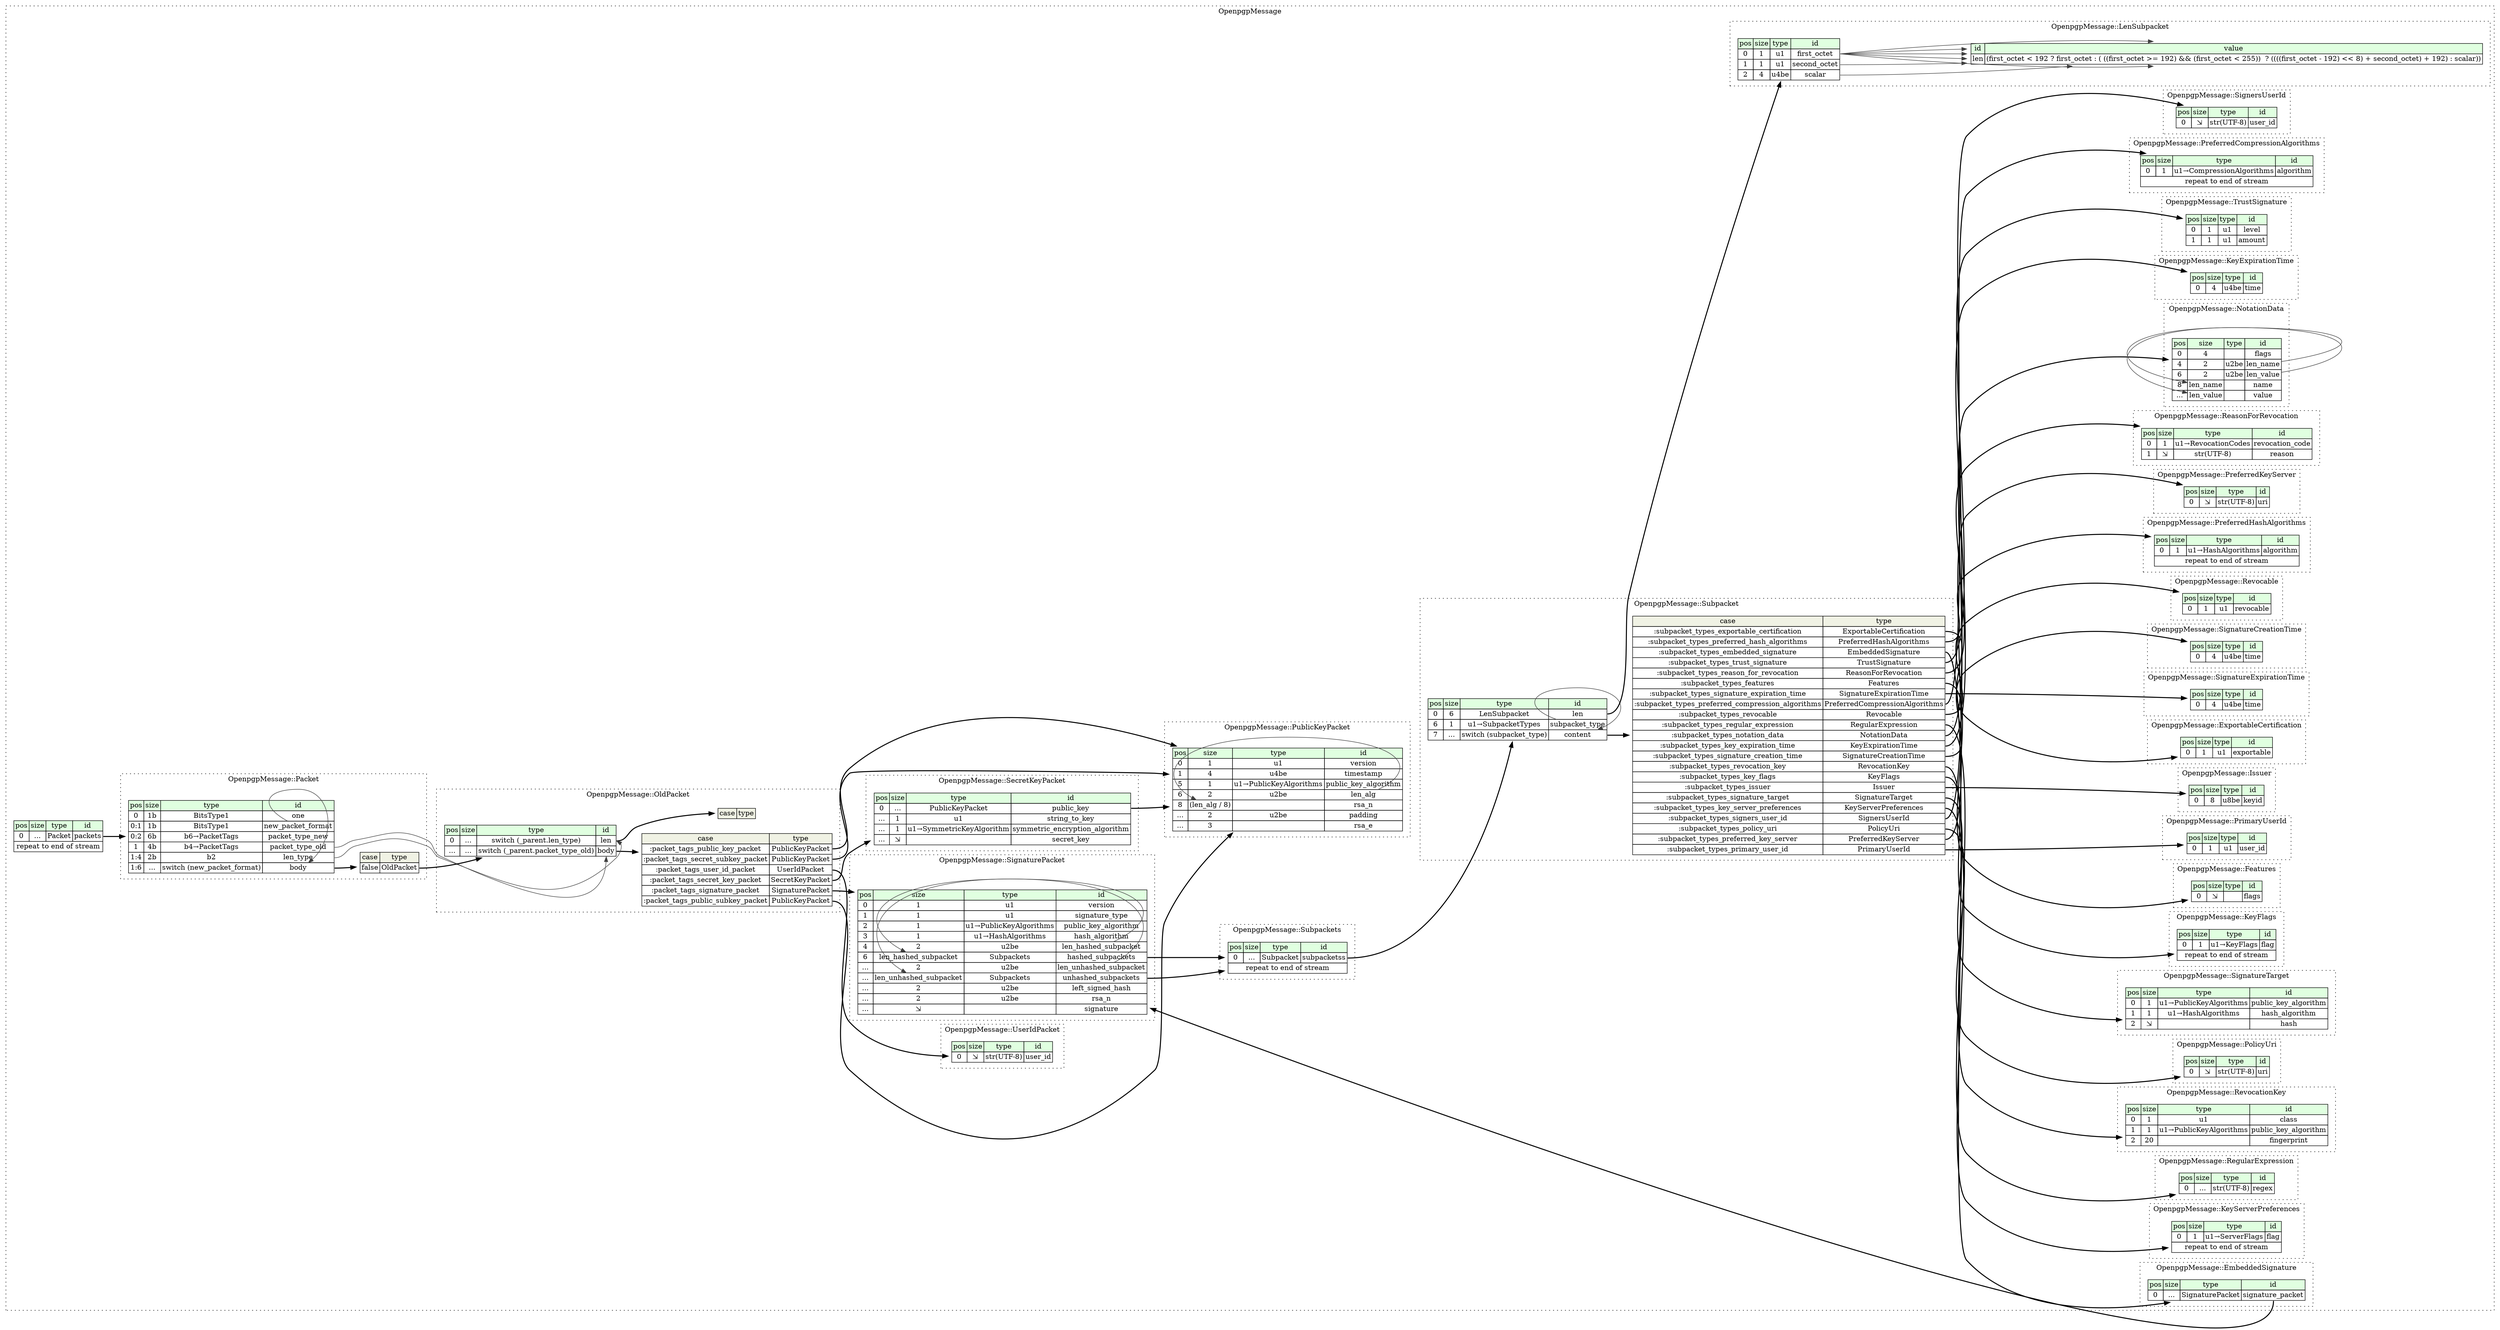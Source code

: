 digraph {
	rankdir=LR;
	node [shape=plaintext];
	subgraph cluster__openpgp_message {
		label="OpenpgpMessage";
		graph[style=dotted];

		openpgp_message__seq [label=<<TABLE BORDER="0" CELLBORDER="1" CELLSPACING="0">
			<TR><TD BGCOLOR="#E0FFE0">pos</TD><TD BGCOLOR="#E0FFE0">size</TD><TD BGCOLOR="#E0FFE0">type</TD><TD BGCOLOR="#E0FFE0">id</TD></TR>
			<TR><TD PORT="packets_pos">0</TD><TD PORT="packets_size">...</TD><TD>Packet</TD><TD PORT="packets_type">packets</TD></TR>
			<TR><TD COLSPAN="4" PORT="packets__repeat">repeat to end of stream</TD></TR>
		</TABLE>>];
		subgraph cluster__preferred_hash_algorithms {
			label="OpenpgpMessage::PreferredHashAlgorithms";
			graph[style=dotted];

			preferred_hash_algorithms__seq [label=<<TABLE BORDER="0" CELLBORDER="1" CELLSPACING="0">
				<TR><TD BGCOLOR="#E0FFE0">pos</TD><TD BGCOLOR="#E0FFE0">size</TD><TD BGCOLOR="#E0FFE0">type</TD><TD BGCOLOR="#E0FFE0">id</TD></TR>
				<TR><TD PORT="algorithm_pos">0</TD><TD PORT="algorithm_size">1</TD><TD>u1→HashAlgorithms</TD><TD PORT="algorithm_type">algorithm</TD></TR>
				<TR><TD COLSPAN="4" PORT="algorithm__repeat">repeat to end of stream</TD></TR>
			</TABLE>>];
		}
		subgraph cluster__preferred_compression_algorithms {
			label="OpenpgpMessage::PreferredCompressionAlgorithms";
			graph[style=dotted];

			preferred_compression_algorithms__seq [label=<<TABLE BORDER="0" CELLBORDER="1" CELLSPACING="0">
				<TR><TD BGCOLOR="#E0FFE0">pos</TD><TD BGCOLOR="#E0FFE0">size</TD><TD BGCOLOR="#E0FFE0">type</TD><TD BGCOLOR="#E0FFE0">id</TD></TR>
				<TR><TD PORT="algorithm_pos">0</TD><TD PORT="algorithm_size">1</TD><TD>u1→CompressionAlgorithms</TD><TD PORT="algorithm_type">algorithm</TD></TR>
				<TR><TD COLSPAN="4" PORT="algorithm__repeat">repeat to end of stream</TD></TR>
			</TABLE>>];
		}
		subgraph cluster__signers_user_id {
			label="OpenpgpMessage::SignersUserId";
			graph[style=dotted];

			signers_user_id__seq [label=<<TABLE BORDER="0" CELLBORDER="1" CELLSPACING="0">
				<TR><TD BGCOLOR="#E0FFE0">pos</TD><TD BGCOLOR="#E0FFE0">size</TD><TD BGCOLOR="#E0FFE0">type</TD><TD BGCOLOR="#E0FFE0">id</TD></TR>
				<TR><TD PORT="user_id_pos">0</TD><TD PORT="user_id_size">⇲</TD><TD>str(UTF-8)</TD><TD PORT="user_id_type">user_id</TD></TR>
			</TABLE>>];
		}
		subgraph cluster__secret_key_packet {
			label="OpenpgpMessage::SecretKeyPacket";
			graph[style=dotted];

			secret_key_packet__seq [label=<<TABLE BORDER="0" CELLBORDER="1" CELLSPACING="0">
				<TR><TD BGCOLOR="#E0FFE0">pos</TD><TD BGCOLOR="#E0FFE0">size</TD><TD BGCOLOR="#E0FFE0">type</TD><TD BGCOLOR="#E0FFE0">id</TD></TR>
				<TR><TD PORT="public_key_pos">0</TD><TD PORT="public_key_size">...</TD><TD>PublicKeyPacket</TD><TD PORT="public_key_type">public_key</TD></TR>
				<TR><TD PORT="string_to_key_pos">...</TD><TD PORT="string_to_key_size">1</TD><TD>u1</TD><TD PORT="string_to_key_type">string_to_key</TD></TR>
				<TR><TD PORT="symmetric_encryption_algorithm_pos">...</TD><TD PORT="symmetric_encryption_algorithm_size">1</TD><TD>u1→SymmetricKeyAlgorithm</TD><TD PORT="symmetric_encryption_algorithm_type">symmetric_encryption_algorithm</TD></TR>
				<TR><TD PORT="secret_key_pos">...</TD><TD PORT="secret_key_size">⇲</TD><TD></TD><TD PORT="secret_key_type">secret_key</TD></TR>
			</TABLE>>];
		}
		subgraph cluster__key_server_preferences {
			label="OpenpgpMessage::KeyServerPreferences";
			graph[style=dotted];

			key_server_preferences__seq [label=<<TABLE BORDER="0" CELLBORDER="1" CELLSPACING="0">
				<TR><TD BGCOLOR="#E0FFE0">pos</TD><TD BGCOLOR="#E0FFE0">size</TD><TD BGCOLOR="#E0FFE0">type</TD><TD BGCOLOR="#E0FFE0">id</TD></TR>
				<TR><TD PORT="flag_pos">0</TD><TD PORT="flag_size">1</TD><TD>u1→ServerFlags</TD><TD PORT="flag_type">flag</TD></TR>
				<TR><TD COLSPAN="4" PORT="flag__repeat">repeat to end of stream</TD></TR>
			</TABLE>>];
		}
		subgraph cluster__regular_expression {
			label="OpenpgpMessage::RegularExpression";
			graph[style=dotted];

			regular_expression__seq [label=<<TABLE BORDER="0" CELLBORDER="1" CELLSPACING="0">
				<TR><TD BGCOLOR="#E0FFE0">pos</TD><TD BGCOLOR="#E0FFE0">size</TD><TD BGCOLOR="#E0FFE0">type</TD><TD BGCOLOR="#E0FFE0">id</TD></TR>
				<TR><TD PORT="regex_pos">0</TD><TD PORT="regex_size">...</TD><TD>str(UTF-8)</TD><TD PORT="regex_type">regex</TD></TR>
			</TABLE>>];
		}
		subgraph cluster__subpackets {
			label="OpenpgpMessage::Subpackets";
			graph[style=dotted];

			subpackets__seq [label=<<TABLE BORDER="0" CELLBORDER="1" CELLSPACING="0">
				<TR><TD BGCOLOR="#E0FFE0">pos</TD><TD BGCOLOR="#E0FFE0">size</TD><TD BGCOLOR="#E0FFE0">type</TD><TD BGCOLOR="#E0FFE0">id</TD></TR>
				<TR><TD PORT="subpacketss_pos">0</TD><TD PORT="subpacketss_size">...</TD><TD>Subpacket</TD><TD PORT="subpacketss_type">subpacketss</TD></TR>
				<TR><TD COLSPAN="4" PORT="subpacketss__repeat">repeat to end of stream</TD></TR>
			</TABLE>>];
		}
		subgraph cluster__revocation_key {
			label="OpenpgpMessage::RevocationKey";
			graph[style=dotted];

			revocation_key__seq [label=<<TABLE BORDER="0" CELLBORDER="1" CELLSPACING="0">
				<TR><TD BGCOLOR="#E0FFE0">pos</TD><TD BGCOLOR="#E0FFE0">size</TD><TD BGCOLOR="#E0FFE0">type</TD><TD BGCOLOR="#E0FFE0">id</TD></TR>
				<TR><TD PORT="class_pos">0</TD><TD PORT="class_size">1</TD><TD>u1</TD><TD PORT="class_type">class</TD></TR>
				<TR><TD PORT="public_key_algorithm_pos">1</TD><TD PORT="public_key_algorithm_size">1</TD><TD>u1→PublicKeyAlgorithms</TD><TD PORT="public_key_algorithm_type">public_key_algorithm</TD></TR>
				<TR><TD PORT="fingerprint_pos">2</TD><TD PORT="fingerprint_size">20</TD><TD></TD><TD PORT="fingerprint_type">fingerprint</TD></TR>
			</TABLE>>];
		}
		subgraph cluster__user_id_packet {
			label="OpenpgpMessage::UserIdPacket";
			graph[style=dotted];

			user_id_packet__seq [label=<<TABLE BORDER="0" CELLBORDER="1" CELLSPACING="0">
				<TR><TD BGCOLOR="#E0FFE0">pos</TD><TD BGCOLOR="#E0FFE0">size</TD><TD BGCOLOR="#E0FFE0">type</TD><TD BGCOLOR="#E0FFE0">id</TD></TR>
				<TR><TD PORT="user_id_pos">0</TD><TD PORT="user_id_size">⇲</TD><TD>str(UTF-8)</TD><TD PORT="user_id_type">user_id</TD></TR>
			</TABLE>>];
		}
		subgraph cluster__policy_uri {
			label="OpenpgpMessage::PolicyUri";
			graph[style=dotted];

			policy_uri__seq [label=<<TABLE BORDER="0" CELLBORDER="1" CELLSPACING="0">
				<TR><TD BGCOLOR="#E0FFE0">pos</TD><TD BGCOLOR="#E0FFE0">size</TD><TD BGCOLOR="#E0FFE0">type</TD><TD BGCOLOR="#E0FFE0">id</TD></TR>
				<TR><TD PORT="uri_pos">0</TD><TD PORT="uri_size">⇲</TD><TD>str(UTF-8)</TD><TD PORT="uri_type">uri</TD></TR>
			</TABLE>>];
		}
		subgraph cluster__signature_target {
			label="OpenpgpMessage::SignatureTarget";
			graph[style=dotted];

			signature_target__seq [label=<<TABLE BORDER="0" CELLBORDER="1" CELLSPACING="0">
				<TR><TD BGCOLOR="#E0FFE0">pos</TD><TD BGCOLOR="#E0FFE0">size</TD><TD BGCOLOR="#E0FFE0">type</TD><TD BGCOLOR="#E0FFE0">id</TD></TR>
				<TR><TD PORT="public_key_algorithm_pos">0</TD><TD PORT="public_key_algorithm_size">1</TD><TD>u1→PublicKeyAlgorithms</TD><TD PORT="public_key_algorithm_type">public_key_algorithm</TD></TR>
				<TR><TD PORT="hash_algorithm_pos">1</TD><TD PORT="hash_algorithm_size">1</TD><TD>u1→HashAlgorithms</TD><TD PORT="hash_algorithm_type">hash_algorithm</TD></TR>
				<TR><TD PORT="hash_pos">2</TD><TD PORT="hash_size">⇲</TD><TD></TD><TD PORT="hash_type">hash</TD></TR>
			</TABLE>>];
		}
		subgraph cluster__key_flags {
			label="OpenpgpMessage::KeyFlags";
			graph[style=dotted];

			key_flags__seq [label=<<TABLE BORDER="0" CELLBORDER="1" CELLSPACING="0">
				<TR><TD BGCOLOR="#E0FFE0">pos</TD><TD BGCOLOR="#E0FFE0">size</TD><TD BGCOLOR="#E0FFE0">type</TD><TD BGCOLOR="#E0FFE0">id</TD></TR>
				<TR><TD PORT="flag_pos">0</TD><TD PORT="flag_size">1</TD><TD>u1→KeyFlags</TD><TD PORT="flag_type">flag</TD></TR>
				<TR><TD COLSPAN="4" PORT="flag__repeat">repeat to end of stream</TD></TR>
			</TABLE>>];
		}
		subgraph cluster__features {
			label="OpenpgpMessage::Features";
			graph[style=dotted];

			features__seq [label=<<TABLE BORDER="0" CELLBORDER="1" CELLSPACING="0">
				<TR><TD BGCOLOR="#E0FFE0">pos</TD><TD BGCOLOR="#E0FFE0">size</TD><TD BGCOLOR="#E0FFE0">type</TD><TD BGCOLOR="#E0FFE0">id</TD></TR>
				<TR><TD PORT="flags_pos">0</TD><TD PORT="flags_size">⇲</TD><TD></TD><TD PORT="flags_type">flags</TD></TR>
			</TABLE>>];
		}
		subgraph cluster__primary_user_id {
			label="OpenpgpMessage::PrimaryUserId";
			graph[style=dotted];

			primary_user_id__seq [label=<<TABLE BORDER="0" CELLBORDER="1" CELLSPACING="0">
				<TR><TD BGCOLOR="#E0FFE0">pos</TD><TD BGCOLOR="#E0FFE0">size</TD><TD BGCOLOR="#E0FFE0">type</TD><TD BGCOLOR="#E0FFE0">id</TD></TR>
				<TR><TD PORT="user_id_pos">0</TD><TD PORT="user_id_size">1</TD><TD>u1</TD><TD PORT="user_id_type">user_id</TD></TR>
			</TABLE>>];
		}
		subgraph cluster__subpacket {
			label="OpenpgpMessage::Subpacket";
			graph[style=dotted];

			subpacket__seq [label=<<TABLE BORDER="0" CELLBORDER="1" CELLSPACING="0">
				<TR><TD BGCOLOR="#E0FFE0">pos</TD><TD BGCOLOR="#E0FFE0">size</TD><TD BGCOLOR="#E0FFE0">type</TD><TD BGCOLOR="#E0FFE0">id</TD></TR>
				<TR><TD PORT="len_pos">0</TD><TD PORT="len_size">6</TD><TD>LenSubpacket</TD><TD PORT="len_type">len</TD></TR>
				<TR><TD PORT="subpacket_type_pos">6</TD><TD PORT="subpacket_type_size">1</TD><TD>u1→SubpacketTypes</TD><TD PORT="subpacket_type_type">subpacket_type</TD></TR>
				<TR><TD PORT="content_pos">7</TD><TD PORT="content_size">...</TD><TD>switch (subpacket_type)</TD><TD PORT="content_type">content</TD></TR>
			</TABLE>>];
subpacket__seq_content_switch [label=<<TABLE BORDER="0" CELLBORDER="1" CELLSPACING="0">
	<TR><TD BGCOLOR="#F0F2E4">case</TD><TD BGCOLOR="#F0F2E4">type</TD></TR>
	<TR><TD>:subpacket_types_exportable_certification</TD><TD PORT="case0">ExportableCertification</TD></TR>
	<TR><TD>:subpacket_types_preferred_hash_algorithms</TD><TD PORT="case1">PreferredHashAlgorithms</TD></TR>
	<TR><TD>:subpacket_types_embedded_signature</TD><TD PORT="case2">EmbeddedSignature</TD></TR>
	<TR><TD>:subpacket_types_trust_signature</TD><TD PORT="case3">TrustSignature</TD></TR>
	<TR><TD>:subpacket_types_reason_for_revocation</TD><TD PORT="case4">ReasonForRevocation</TD></TR>
	<TR><TD>:subpacket_types_features</TD><TD PORT="case5">Features</TD></TR>
	<TR><TD>:subpacket_types_signature_expiration_time</TD><TD PORT="case6">SignatureExpirationTime</TD></TR>
	<TR><TD>:subpacket_types_preferred_compression_algorithms</TD><TD PORT="case7">PreferredCompressionAlgorithms</TD></TR>
	<TR><TD>:subpacket_types_revocable</TD><TD PORT="case8">Revocable</TD></TR>
	<TR><TD>:subpacket_types_regular_expression</TD><TD PORT="case9">RegularExpression</TD></TR>
	<TR><TD>:subpacket_types_notation_data</TD><TD PORT="case10">NotationData</TD></TR>
	<TR><TD>:subpacket_types_key_expiration_time</TD><TD PORT="case11">KeyExpirationTime</TD></TR>
	<TR><TD>:subpacket_types_signature_creation_time</TD><TD PORT="case12">SignatureCreationTime</TD></TR>
	<TR><TD>:subpacket_types_revocation_key</TD><TD PORT="case13">RevocationKey</TD></TR>
	<TR><TD>:subpacket_types_key_flags</TD><TD PORT="case14">KeyFlags</TD></TR>
	<TR><TD>:subpacket_types_issuer</TD><TD PORT="case15">Issuer</TD></TR>
	<TR><TD>:subpacket_types_signature_target</TD><TD PORT="case16">SignatureTarget</TD></TR>
	<TR><TD>:subpacket_types_key_server_preferences</TD><TD PORT="case17">KeyServerPreferences</TD></TR>
	<TR><TD>:subpacket_types_signers_user_id</TD><TD PORT="case18">SignersUserId</TD></TR>
	<TR><TD>:subpacket_types_policy_uri</TD><TD PORT="case19">PolicyUri</TD></TR>
	<TR><TD>:subpacket_types_preferred_key_server</TD><TD PORT="case20">PreferredKeyServer</TD></TR>
	<TR><TD>:subpacket_types_primary_user_id</TD><TD PORT="case21">PrimaryUserId</TD></TR>
</TABLE>>];
		}
		subgraph cluster__old_packet {
			label="OpenpgpMessage::OldPacket";
			graph[style=dotted];

			old_packet__seq [label=<<TABLE BORDER="0" CELLBORDER="1" CELLSPACING="0">
				<TR><TD BGCOLOR="#E0FFE0">pos</TD><TD BGCOLOR="#E0FFE0">size</TD><TD BGCOLOR="#E0FFE0">type</TD><TD BGCOLOR="#E0FFE0">id</TD></TR>
				<TR><TD PORT="len_pos">0</TD><TD PORT="len_size">...</TD><TD>switch (_parent.len_type)</TD><TD PORT="len_type">len</TD></TR>
				<TR><TD PORT="body_pos">...</TD><TD PORT="body_size">...</TD><TD>switch (_parent.packet_type_old)</TD><TD PORT="body_type">body</TD></TR>
			</TABLE>>];
old_packet__seq_len_switch [label=<<TABLE BORDER="0" CELLBORDER="1" CELLSPACING="0">
	<TR><TD BGCOLOR="#F0F2E4">case</TD><TD BGCOLOR="#F0F2E4">type</TD></TR>
</TABLE>>];
old_packet__seq_body_switch [label=<<TABLE BORDER="0" CELLBORDER="1" CELLSPACING="0">
	<TR><TD BGCOLOR="#F0F2E4">case</TD><TD BGCOLOR="#F0F2E4">type</TD></TR>
	<TR><TD>:packet_tags_public_key_packet</TD><TD PORT="case0">PublicKeyPacket</TD></TR>
	<TR><TD>:packet_tags_secret_subkey_packet</TD><TD PORT="case1">PublicKeyPacket</TD></TR>
	<TR><TD>:packet_tags_user_id_packet</TD><TD PORT="case2">UserIdPacket</TD></TR>
	<TR><TD>:packet_tags_secret_key_packet</TD><TD PORT="case3">SecretKeyPacket</TD></TR>
	<TR><TD>:packet_tags_signature_packet</TD><TD PORT="case4">SignaturePacket</TD></TR>
	<TR><TD>:packet_tags_public_subkey_packet</TD><TD PORT="case5">PublicKeyPacket</TD></TR>
</TABLE>>];
		}
		subgraph cluster__issuer {
			label="OpenpgpMessage::Issuer";
			graph[style=dotted];

			issuer__seq [label=<<TABLE BORDER="0" CELLBORDER="1" CELLSPACING="0">
				<TR><TD BGCOLOR="#E0FFE0">pos</TD><TD BGCOLOR="#E0FFE0">size</TD><TD BGCOLOR="#E0FFE0">type</TD><TD BGCOLOR="#E0FFE0">id</TD></TR>
				<TR><TD PORT="keyid_pos">0</TD><TD PORT="keyid_size">8</TD><TD>u8be</TD><TD PORT="keyid_type">keyid</TD></TR>
			</TABLE>>];
		}
		subgraph cluster__exportable_certification {
			label="OpenpgpMessage::ExportableCertification";
			graph[style=dotted];

			exportable_certification__seq [label=<<TABLE BORDER="0" CELLBORDER="1" CELLSPACING="0">
				<TR><TD BGCOLOR="#E0FFE0">pos</TD><TD BGCOLOR="#E0FFE0">size</TD><TD BGCOLOR="#E0FFE0">type</TD><TD BGCOLOR="#E0FFE0">id</TD></TR>
				<TR><TD PORT="exportable_pos">0</TD><TD PORT="exportable_size">1</TD><TD>u1</TD><TD PORT="exportable_type">exportable</TD></TR>
			</TABLE>>];
		}
		subgraph cluster__signature_expiration_time {
			label="OpenpgpMessage::SignatureExpirationTime";
			graph[style=dotted];

			signature_expiration_time__seq [label=<<TABLE BORDER="0" CELLBORDER="1" CELLSPACING="0">
				<TR><TD BGCOLOR="#E0FFE0">pos</TD><TD BGCOLOR="#E0FFE0">size</TD><TD BGCOLOR="#E0FFE0">type</TD><TD BGCOLOR="#E0FFE0">id</TD></TR>
				<TR><TD PORT="time_pos">0</TD><TD PORT="time_size">4</TD><TD>u4be</TD><TD PORT="time_type">time</TD></TR>
			</TABLE>>];
		}
		subgraph cluster__signature_creation_time {
			label="OpenpgpMessage::SignatureCreationTime";
			graph[style=dotted];

			signature_creation_time__seq [label=<<TABLE BORDER="0" CELLBORDER="1" CELLSPACING="0">
				<TR><TD BGCOLOR="#E0FFE0">pos</TD><TD BGCOLOR="#E0FFE0">size</TD><TD BGCOLOR="#E0FFE0">type</TD><TD BGCOLOR="#E0FFE0">id</TD></TR>
				<TR><TD PORT="time_pos">0</TD><TD PORT="time_size">4</TD><TD>u4be</TD><TD PORT="time_type">time</TD></TR>
			</TABLE>>];
		}
		subgraph cluster__signature_packet {
			label="OpenpgpMessage::SignaturePacket";
			graph[style=dotted];

			signature_packet__seq [label=<<TABLE BORDER="0" CELLBORDER="1" CELLSPACING="0">
				<TR><TD BGCOLOR="#E0FFE0">pos</TD><TD BGCOLOR="#E0FFE0">size</TD><TD BGCOLOR="#E0FFE0">type</TD><TD BGCOLOR="#E0FFE0">id</TD></TR>
				<TR><TD PORT="version_pos">0</TD><TD PORT="version_size">1</TD><TD>u1</TD><TD PORT="version_type">version</TD></TR>
				<TR><TD PORT="signature_type_pos">1</TD><TD PORT="signature_type_size">1</TD><TD>u1</TD><TD PORT="signature_type_type">signature_type</TD></TR>
				<TR><TD PORT="public_key_algorithm_pos">2</TD><TD PORT="public_key_algorithm_size">1</TD><TD>u1→PublicKeyAlgorithms</TD><TD PORT="public_key_algorithm_type">public_key_algorithm</TD></TR>
				<TR><TD PORT="hash_algorithm_pos">3</TD><TD PORT="hash_algorithm_size">1</TD><TD>u1→HashAlgorithms</TD><TD PORT="hash_algorithm_type">hash_algorithm</TD></TR>
				<TR><TD PORT="len_hashed_subpacket_pos">4</TD><TD PORT="len_hashed_subpacket_size">2</TD><TD>u2be</TD><TD PORT="len_hashed_subpacket_type">len_hashed_subpacket</TD></TR>
				<TR><TD PORT="hashed_subpackets_pos">6</TD><TD PORT="hashed_subpackets_size">len_hashed_subpacket</TD><TD>Subpackets</TD><TD PORT="hashed_subpackets_type">hashed_subpackets</TD></TR>
				<TR><TD PORT="len_unhashed_subpacket_pos">...</TD><TD PORT="len_unhashed_subpacket_size">2</TD><TD>u2be</TD><TD PORT="len_unhashed_subpacket_type">len_unhashed_subpacket</TD></TR>
				<TR><TD PORT="unhashed_subpackets_pos">...</TD><TD PORT="unhashed_subpackets_size">len_unhashed_subpacket</TD><TD>Subpackets</TD><TD PORT="unhashed_subpackets_type">unhashed_subpackets</TD></TR>
				<TR><TD PORT="left_signed_hash_pos">...</TD><TD PORT="left_signed_hash_size">2</TD><TD>u2be</TD><TD PORT="left_signed_hash_type">left_signed_hash</TD></TR>
				<TR><TD PORT="rsa_n_pos">...</TD><TD PORT="rsa_n_size">2</TD><TD>u2be</TD><TD PORT="rsa_n_type">rsa_n</TD></TR>
				<TR><TD PORT="signature_pos">...</TD><TD PORT="signature_size">⇲</TD><TD></TD><TD PORT="signature_type">signature</TD></TR>
			</TABLE>>];
		}
		subgraph cluster__revocable {
			label="OpenpgpMessage::Revocable";
			graph[style=dotted];

			revocable__seq [label=<<TABLE BORDER="0" CELLBORDER="1" CELLSPACING="0">
				<TR><TD BGCOLOR="#E0FFE0">pos</TD><TD BGCOLOR="#E0FFE0">size</TD><TD BGCOLOR="#E0FFE0">type</TD><TD BGCOLOR="#E0FFE0">id</TD></TR>
				<TR><TD PORT="revocable_pos">0</TD><TD PORT="revocable_size">1</TD><TD>u1</TD><TD PORT="revocable_type">revocable</TD></TR>
			</TABLE>>];
		}
		subgraph cluster__embedded_signature {
			label="OpenpgpMessage::EmbeddedSignature";
			graph[style=dotted];

			embedded_signature__seq [label=<<TABLE BORDER="0" CELLBORDER="1" CELLSPACING="0">
				<TR><TD BGCOLOR="#E0FFE0">pos</TD><TD BGCOLOR="#E0FFE0">size</TD><TD BGCOLOR="#E0FFE0">type</TD><TD BGCOLOR="#E0FFE0">id</TD></TR>
				<TR><TD PORT="signature_packet_pos">0</TD><TD PORT="signature_packet_size">...</TD><TD>SignaturePacket</TD><TD PORT="signature_packet_type">signature_packet</TD></TR>
			</TABLE>>];
		}
		subgraph cluster__preferred_key_server {
			label="OpenpgpMessage::PreferredKeyServer";
			graph[style=dotted];

			preferred_key_server__seq [label=<<TABLE BORDER="0" CELLBORDER="1" CELLSPACING="0">
				<TR><TD BGCOLOR="#E0FFE0">pos</TD><TD BGCOLOR="#E0FFE0">size</TD><TD BGCOLOR="#E0FFE0">type</TD><TD BGCOLOR="#E0FFE0">id</TD></TR>
				<TR><TD PORT="uri_pos">0</TD><TD PORT="uri_size">⇲</TD><TD>str(UTF-8)</TD><TD PORT="uri_type">uri</TD></TR>
			</TABLE>>];
		}
		subgraph cluster__reason_for_revocation {
			label="OpenpgpMessage::ReasonForRevocation";
			graph[style=dotted];

			reason_for_revocation__seq [label=<<TABLE BORDER="0" CELLBORDER="1" CELLSPACING="0">
				<TR><TD BGCOLOR="#E0FFE0">pos</TD><TD BGCOLOR="#E0FFE0">size</TD><TD BGCOLOR="#E0FFE0">type</TD><TD BGCOLOR="#E0FFE0">id</TD></TR>
				<TR><TD PORT="revocation_code_pos">0</TD><TD PORT="revocation_code_size">1</TD><TD>u1→RevocationCodes</TD><TD PORT="revocation_code_type">revocation_code</TD></TR>
				<TR><TD PORT="reason_pos">1</TD><TD PORT="reason_size">⇲</TD><TD>str(UTF-8)</TD><TD PORT="reason_type">reason</TD></TR>
			</TABLE>>];
		}
		subgraph cluster__len_subpacket {
			label="OpenpgpMessage::LenSubpacket";
			graph[style=dotted];

			len_subpacket__seq [label=<<TABLE BORDER="0" CELLBORDER="1" CELLSPACING="0">
				<TR><TD BGCOLOR="#E0FFE0">pos</TD><TD BGCOLOR="#E0FFE0">size</TD><TD BGCOLOR="#E0FFE0">type</TD><TD BGCOLOR="#E0FFE0">id</TD></TR>
				<TR><TD PORT="first_octet_pos">0</TD><TD PORT="first_octet_size">1</TD><TD>u1</TD><TD PORT="first_octet_type">first_octet</TD></TR>
				<TR><TD PORT="second_octet_pos">1</TD><TD PORT="second_octet_size">1</TD><TD>u1</TD><TD PORT="second_octet_type">second_octet</TD></TR>
				<TR><TD PORT="scalar_pos">2</TD><TD PORT="scalar_size">4</TD><TD>u4be</TD><TD PORT="scalar_type">scalar</TD></TR>
			</TABLE>>];
			len_subpacket__inst__len [label=<<TABLE BORDER="0" CELLBORDER="1" CELLSPACING="0">
				<TR><TD BGCOLOR="#E0FFE0">id</TD><TD BGCOLOR="#E0FFE0">value</TD></TR>
				<TR><TD>len</TD><TD>(first_octet &lt; 192 ? first_octet : ( ((first_octet &gt;= 192) &amp;&amp; (first_octet &lt; 255))  ? ((((first_octet - 192) &lt;&lt; 8) + second_octet) + 192) : scalar))</TD></TR>
			</TABLE>>];
		}
		subgraph cluster__notation_data {
			label="OpenpgpMessage::NotationData";
			graph[style=dotted];

			notation_data__seq [label=<<TABLE BORDER="0" CELLBORDER="1" CELLSPACING="0">
				<TR><TD BGCOLOR="#E0FFE0">pos</TD><TD BGCOLOR="#E0FFE0">size</TD><TD BGCOLOR="#E0FFE0">type</TD><TD BGCOLOR="#E0FFE0">id</TD></TR>
				<TR><TD PORT="flags_pos">0</TD><TD PORT="flags_size">4</TD><TD></TD><TD PORT="flags_type">flags</TD></TR>
				<TR><TD PORT="len_name_pos">4</TD><TD PORT="len_name_size">2</TD><TD>u2be</TD><TD PORT="len_name_type">len_name</TD></TR>
				<TR><TD PORT="len_value_pos">6</TD><TD PORT="len_value_size">2</TD><TD>u2be</TD><TD PORT="len_value_type">len_value</TD></TR>
				<TR><TD PORT="name_pos">8</TD><TD PORT="name_size">len_name</TD><TD></TD><TD PORT="name_type">name</TD></TR>
				<TR><TD PORT="value_pos">...</TD><TD PORT="value_size">len_value</TD><TD></TD><TD PORT="value_type">value</TD></TR>
			</TABLE>>];
		}
		subgraph cluster__public_key_packet {
			label="OpenpgpMessage::PublicKeyPacket";
			graph[style=dotted];

			public_key_packet__seq [label=<<TABLE BORDER="0" CELLBORDER="1" CELLSPACING="0">
				<TR><TD BGCOLOR="#E0FFE0">pos</TD><TD BGCOLOR="#E0FFE0">size</TD><TD BGCOLOR="#E0FFE0">type</TD><TD BGCOLOR="#E0FFE0">id</TD></TR>
				<TR><TD PORT="version_pos">0</TD><TD PORT="version_size">1</TD><TD>u1</TD><TD PORT="version_type">version</TD></TR>
				<TR><TD PORT="timestamp_pos">1</TD><TD PORT="timestamp_size">4</TD><TD>u4be</TD><TD PORT="timestamp_type">timestamp</TD></TR>
				<TR><TD PORT="public_key_algorithm_pos">5</TD><TD PORT="public_key_algorithm_size">1</TD><TD>u1→PublicKeyAlgorithms</TD><TD PORT="public_key_algorithm_type">public_key_algorithm</TD></TR>
				<TR><TD PORT="len_alg_pos">6</TD><TD PORT="len_alg_size">2</TD><TD>u2be</TD><TD PORT="len_alg_type">len_alg</TD></TR>
				<TR><TD PORT="rsa_n_pos">8</TD><TD PORT="rsa_n_size">(len_alg / 8)</TD><TD></TD><TD PORT="rsa_n_type">rsa_n</TD></TR>
				<TR><TD PORT="padding_pos">...</TD><TD PORT="padding_size">2</TD><TD>u2be</TD><TD PORT="padding_type">padding</TD></TR>
				<TR><TD PORT="rsa_e_pos">...</TD><TD PORT="rsa_e_size">3</TD><TD></TD><TD PORT="rsa_e_type">rsa_e</TD></TR>
			</TABLE>>];
		}
		subgraph cluster__key_expiration_time {
			label="OpenpgpMessage::KeyExpirationTime";
			graph[style=dotted];

			key_expiration_time__seq [label=<<TABLE BORDER="0" CELLBORDER="1" CELLSPACING="0">
				<TR><TD BGCOLOR="#E0FFE0">pos</TD><TD BGCOLOR="#E0FFE0">size</TD><TD BGCOLOR="#E0FFE0">type</TD><TD BGCOLOR="#E0FFE0">id</TD></TR>
				<TR><TD PORT="time_pos">0</TD><TD PORT="time_size">4</TD><TD>u4be</TD><TD PORT="time_type">time</TD></TR>
			</TABLE>>];
		}
		subgraph cluster__packet {
			label="OpenpgpMessage::Packet";
			graph[style=dotted];

			packet__seq [label=<<TABLE BORDER="0" CELLBORDER="1" CELLSPACING="0">
				<TR><TD BGCOLOR="#E0FFE0">pos</TD><TD BGCOLOR="#E0FFE0">size</TD><TD BGCOLOR="#E0FFE0">type</TD><TD BGCOLOR="#E0FFE0">id</TD></TR>
				<TR><TD PORT="one_pos">0</TD><TD PORT="one_size">1b</TD><TD>BitsType1</TD><TD PORT="one_type">one</TD></TR>
				<TR><TD PORT="new_packet_format_pos">0:1</TD><TD PORT="new_packet_format_size">1b</TD><TD>BitsType1</TD><TD PORT="new_packet_format_type">new_packet_format</TD></TR>
				<TR><TD PORT="packet_type_new_pos">0:2</TD><TD PORT="packet_type_new_size">6b</TD><TD>b6→PacketTags</TD><TD PORT="packet_type_new_type">packet_type_new</TD></TR>
				<TR><TD PORT="packet_type_old_pos">1</TD><TD PORT="packet_type_old_size">4b</TD><TD>b4→PacketTags</TD><TD PORT="packet_type_old_type">packet_type_old</TD></TR>
				<TR><TD PORT="len_type_pos">1:4</TD><TD PORT="len_type_size">2b</TD><TD>b2</TD><TD PORT="len_type_type">len_type</TD></TR>
				<TR><TD PORT="body_pos">1:6</TD><TD PORT="body_size">...</TD><TD>switch (new_packet_format)</TD><TD PORT="body_type">body</TD></TR>
			</TABLE>>];
packet__seq_body_switch [label=<<TABLE BORDER="0" CELLBORDER="1" CELLSPACING="0">
	<TR><TD BGCOLOR="#F0F2E4">case</TD><TD BGCOLOR="#F0F2E4">type</TD></TR>
	<TR><TD>false</TD><TD PORT="case0">OldPacket</TD></TR>
</TABLE>>];
		}
		subgraph cluster__trust_signature {
			label="OpenpgpMessage::TrustSignature";
			graph[style=dotted];

			trust_signature__seq [label=<<TABLE BORDER="0" CELLBORDER="1" CELLSPACING="0">
				<TR><TD BGCOLOR="#E0FFE0">pos</TD><TD BGCOLOR="#E0FFE0">size</TD><TD BGCOLOR="#E0FFE0">type</TD><TD BGCOLOR="#E0FFE0">id</TD></TR>
				<TR><TD PORT="level_pos">0</TD><TD PORT="level_size">1</TD><TD>u1</TD><TD PORT="level_type">level</TD></TR>
				<TR><TD PORT="amount_pos">1</TD><TD PORT="amount_size">1</TD><TD>u1</TD><TD PORT="amount_type">amount</TD></TR>
			</TABLE>>];
		}
	}
	openpgp_message__seq:packets_type -> packet__seq [style=bold];
	secret_key_packet__seq:public_key_type -> public_key_packet__seq [style=bold];
	subpackets__seq:subpacketss_type -> subpacket__seq [style=bold];
	subpacket__seq:len_type -> len_subpacket__seq [style=bold];
	subpacket__seq:content_type -> subpacket__seq_content_switch [style=bold];
	subpacket__seq_content_switch:case0 -> exportable_certification__seq [style=bold];
	subpacket__seq_content_switch:case1 -> preferred_hash_algorithms__seq [style=bold];
	subpacket__seq_content_switch:case2 -> embedded_signature__seq [style=bold];
	subpacket__seq_content_switch:case3 -> trust_signature__seq [style=bold];
	subpacket__seq_content_switch:case4 -> reason_for_revocation__seq [style=bold];
	subpacket__seq_content_switch:case5 -> features__seq [style=bold];
	subpacket__seq_content_switch:case6 -> signature_expiration_time__seq [style=bold];
	subpacket__seq_content_switch:case7 -> preferred_compression_algorithms__seq [style=bold];
	subpacket__seq_content_switch:case8 -> revocable__seq [style=bold];
	subpacket__seq_content_switch:case9 -> regular_expression__seq [style=bold];
	subpacket__seq_content_switch:case10 -> notation_data__seq [style=bold];
	subpacket__seq_content_switch:case11 -> key_expiration_time__seq [style=bold];
	subpacket__seq_content_switch:case12 -> signature_creation_time__seq [style=bold];
	subpacket__seq_content_switch:case13 -> revocation_key__seq [style=bold];
	subpacket__seq_content_switch:case14 -> key_flags__seq [style=bold];
	subpacket__seq_content_switch:case15 -> issuer__seq [style=bold];
	subpacket__seq_content_switch:case16 -> signature_target__seq [style=bold];
	subpacket__seq_content_switch:case17 -> key_server_preferences__seq [style=bold];
	subpacket__seq_content_switch:case18 -> signers_user_id__seq [style=bold];
	subpacket__seq_content_switch:case19 -> policy_uri__seq [style=bold];
	subpacket__seq_content_switch:case20 -> preferred_key_server__seq [style=bold];
	subpacket__seq_content_switch:case21 -> primary_user_id__seq [style=bold];
	subpacket__seq:subpacket_type_type -> subpacket__seq:content_type [color="#404040"];
	old_packet__seq:len_type -> old_packet__seq_len_switch [style=bold];
	packet__seq:len_type_type -> old_packet__seq:len_type [color="#404040"];
	old_packet__seq:body_type -> old_packet__seq_body_switch [style=bold];
	old_packet__seq_body_switch:case0 -> public_key_packet__seq [style=bold];
	old_packet__seq_body_switch:case1 -> public_key_packet__seq [style=bold];
	old_packet__seq_body_switch:case2 -> user_id_packet__seq [style=bold];
	old_packet__seq_body_switch:case3 -> secret_key_packet__seq [style=bold];
	old_packet__seq_body_switch:case4 -> signature_packet__seq [style=bold];
	old_packet__seq_body_switch:case5 -> public_key_packet__seq [style=bold];
	packet__seq:packet_type_old_type -> old_packet__seq:body_type [color="#404040"];
	signature_packet__seq:len_hashed_subpacket_type -> signature_packet__seq:hashed_subpackets_size [color="#404040"];
	signature_packet__seq:hashed_subpackets_type -> subpackets__seq [style=bold];
	signature_packet__seq:len_unhashed_subpacket_type -> signature_packet__seq:unhashed_subpackets_size [color="#404040"];
	signature_packet__seq:unhashed_subpackets_type -> subpackets__seq [style=bold];
	embedded_signature__seq:signature_packet_type -> signature_packet__seq [style=bold];
	len_subpacket__seq:first_octet_type -> len_subpacket__inst__len [color="#404040"];
	len_subpacket__seq:first_octet_type -> len_subpacket__inst__len [color="#404040"];
	len_subpacket__seq:first_octet_type -> len_subpacket__inst__len [color="#404040"];
	len_subpacket__seq:first_octet_type -> len_subpacket__inst__len [color="#404040"];
	len_subpacket__seq:first_octet_type -> len_subpacket__inst__len [color="#404040"];
	len_subpacket__seq:second_octet_type -> len_subpacket__inst__len [color="#404040"];
	len_subpacket__seq:scalar_type -> len_subpacket__inst__len [color="#404040"];
	notation_data__seq:len_name_type -> notation_data__seq:name_size [color="#404040"];
	notation_data__seq:len_value_type -> notation_data__seq:value_size [color="#404040"];
	public_key_packet__seq:len_alg_type -> public_key_packet__seq:rsa_n_size [color="#404040"];
	packet__seq:body_type -> packet__seq_body_switch [style=bold];
	packet__seq_body_switch:case0 -> old_packet__seq [style=bold];
	packet__seq:new_packet_format_type -> packet__seq:body_type [color="#404040"];
}
